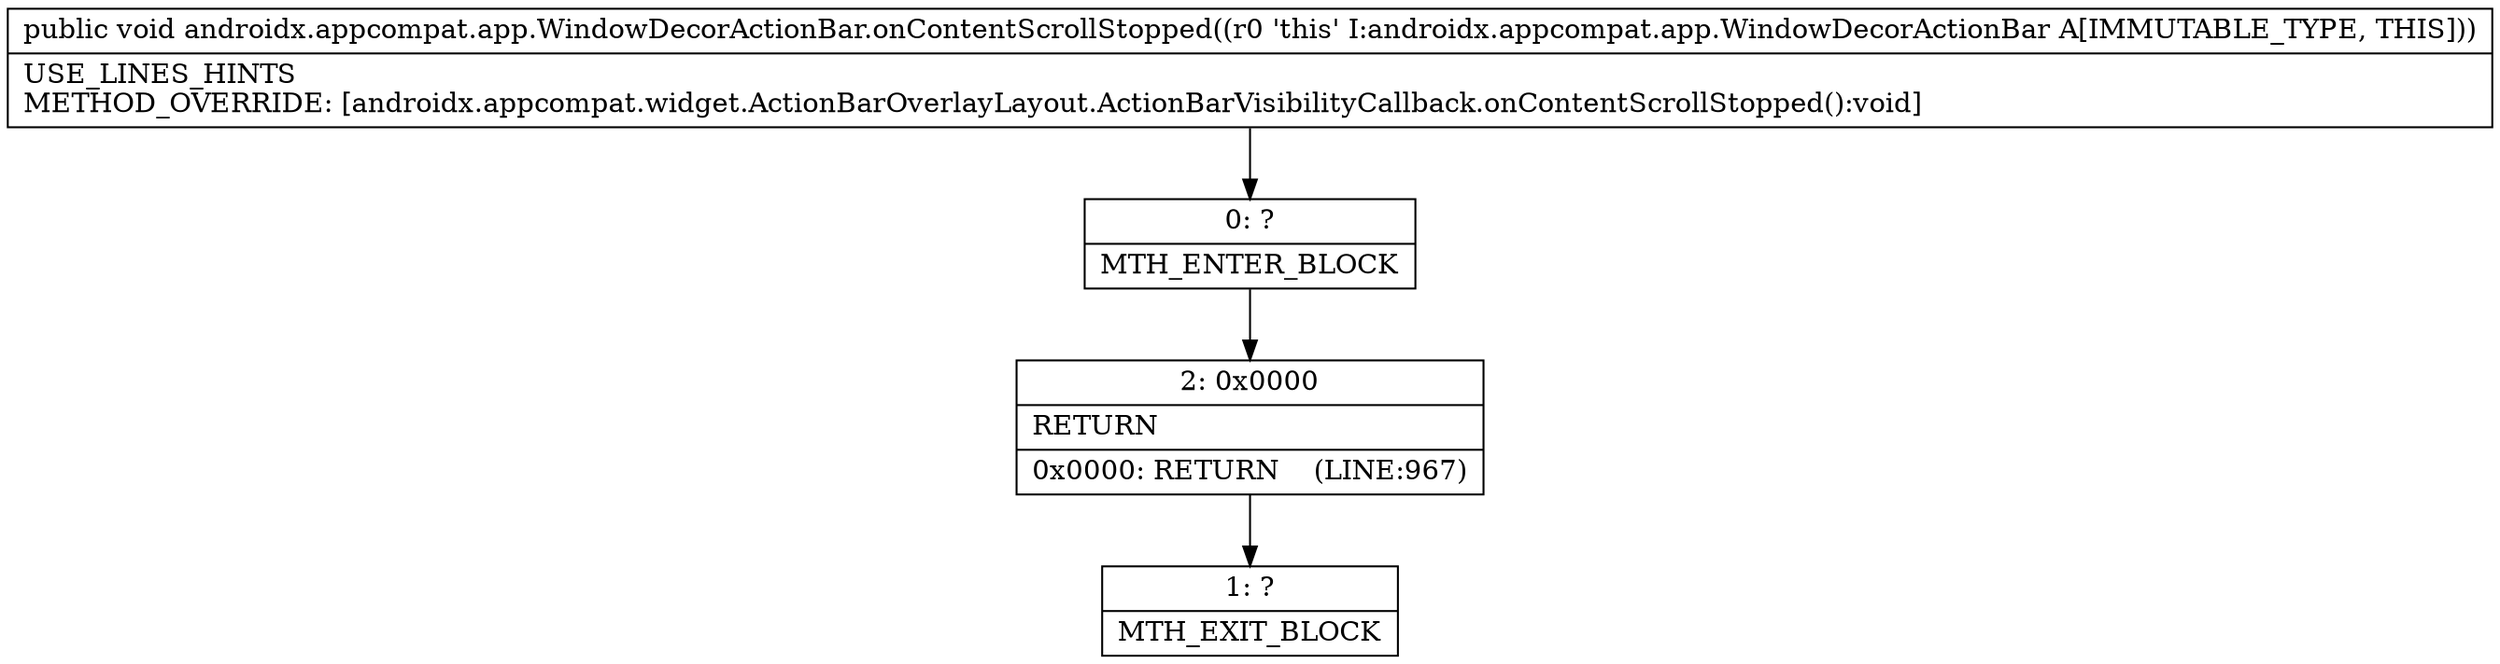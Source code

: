 digraph "CFG forandroidx.appcompat.app.WindowDecorActionBar.onContentScrollStopped()V" {
Node_0 [shape=record,label="{0\:\ ?|MTH_ENTER_BLOCK\l}"];
Node_2 [shape=record,label="{2\:\ 0x0000|RETURN\l|0x0000: RETURN    (LINE:967)\l}"];
Node_1 [shape=record,label="{1\:\ ?|MTH_EXIT_BLOCK\l}"];
MethodNode[shape=record,label="{public void androidx.appcompat.app.WindowDecorActionBar.onContentScrollStopped((r0 'this' I:androidx.appcompat.app.WindowDecorActionBar A[IMMUTABLE_TYPE, THIS]))  | USE_LINES_HINTS\lMETHOD_OVERRIDE: [androidx.appcompat.widget.ActionBarOverlayLayout.ActionBarVisibilityCallback.onContentScrollStopped():void]\l}"];
MethodNode -> Node_0;Node_0 -> Node_2;
Node_2 -> Node_1;
}

